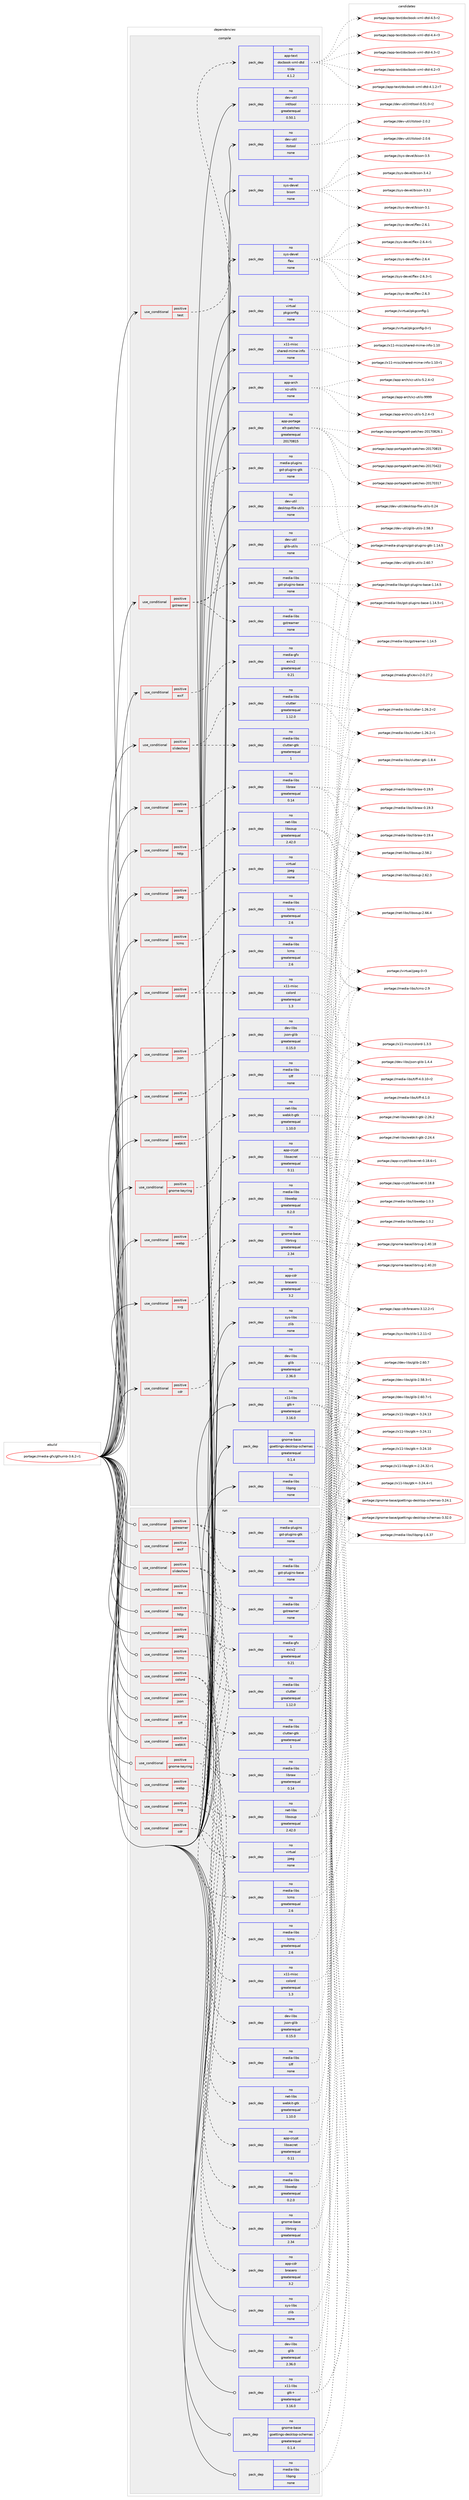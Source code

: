 digraph prolog {

# *************
# Graph options
# *************

newrank=true;
concentrate=true;
compound=true;
graph [rankdir=LR,fontname=Helvetica,fontsize=10,ranksep=1.5];#, ranksep=2.5, nodesep=0.2];
edge  [arrowhead=vee];
node  [fontname=Helvetica,fontsize=10];

# **********
# The ebuild
# **********

subgraph cluster_leftcol {
color=gray;
rank=same;
label=<<i>ebuild</i>>;
id [label="portage://media-gfx/gthumb-3.6.2-r1", color=red, width=4, href="../media-gfx/gthumb-3.6.2-r1.svg"];
}

# ****************
# The dependencies
# ****************

subgraph cluster_midcol {
color=gray;
label=<<i>dependencies</i>>;
subgraph cluster_compile {
fillcolor="#eeeeee";
style=filled;
label=<<i>compile</i>>;
subgraph cond50835 {
dependency222112 [label=<<TABLE BORDER="0" CELLBORDER="1" CELLSPACING="0" CELLPADDING="4"><TR><TD ROWSPAN="3" CELLPADDING="10">use_conditional</TD></TR><TR><TD>positive</TD></TR><TR><TD>cdr</TD></TR></TABLE>>, shape=none, color=red];
subgraph pack167873 {
dependency222113 [label=<<TABLE BORDER="0" CELLBORDER="1" CELLSPACING="0" CELLPADDING="4" WIDTH="220"><TR><TD ROWSPAN="6" CELLPADDING="30">pack_dep</TD></TR><TR><TD WIDTH="110">no</TD></TR><TR><TD>app-cdr</TD></TR><TR><TD>brasero</TD></TR><TR><TD>greaterequal</TD></TR><TR><TD>3.2</TD></TR></TABLE>>, shape=none, color=blue];
}
dependency222112:e -> dependency222113:w [weight=20,style="dashed",arrowhead="vee"];
}
id:e -> dependency222112:w [weight=20,style="solid",arrowhead="vee"];
subgraph cond50836 {
dependency222114 [label=<<TABLE BORDER="0" CELLBORDER="1" CELLSPACING="0" CELLPADDING="4"><TR><TD ROWSPAN="3" CELLPADDING="10">use_conditional</TD></TR><TR><TD>positive</TD></TR><TR><TD>colord</TD></TR></TABLE>>, shape=none, color=red];
subgraph pack167874 {
dependency222115 [label=<<TABLE BORDER="0" CELLBORDER="1" CELLSPACING="0" CELLPADDING="4" WIDTH="220"><TR><TD ROWSPAN="6" CELLPADDING="30">pack_dep</TD></TR><TR><TD WIDTH="110">no</TD></TR><TR><TD>x11-misc</TD></TR><TR><TD>colord</TD></TR><TR><TD>greaterequal</TD></TR><TR><TD>1.3</TD></TR></TABLE>>, shape=none, color=blue];
}
dependency222114:e -> dependency222115:w [weight=20,style="dashed",arrowhead="vee"];
subgraph pack167875 {
dependency222116 [label=<<TABLE BORDER="0" CELLBORDER="1" CELLSPACING="0" CELLPADDING="4" WIDTH="220"><TR><TD ROWSPAN="6" CELLPADDING="30">pack_dep</TD></TR><TR><TD WIDTH="110">no</TD></TR><TR><TD>media-libs</TD></TR><TR><TD>lcms</TD></TR><TR><TD>greaterequal</TD></TR><TR><TD>2.6</TD></TR></TABLE>>, shape=none, color=blue];
}
dependency222114:e -> dependency222116:w [weight=20,style="dashed",arrowhead="vee"];
}
id:e -> dependency222114:w [weight=20,style="solid",arrowhead="vee"];
subgraph cond50837 {
dependency222117 [label=<<TABLE BORDER="0" CELLBORDER="1" CELLSPACING="0" CELLPADDING="4"><TR><TD ROWSPAN="3" CELLPADDING="10">use_conditional</TD></TR><TR><TD>positive</TD></TR><TR><TD>exif</TD></TR></TABLE>>, shape=none, color=red];
subgraph pack167876 {
dependency222118 [label=<<TABLE BORDER="0" CELLBORDER="1" CELLSPACING="0" CELLPADDING="4" WIDTH="220"><TR><TD ROWSPAN="6" CELLPADDING="30">pack_dep</TD></TR><TR><TD WIDTH="110">no</TD></TR><TR><TD>media-gfx</TD></TR><TR><TD>exiv2</TD></TR><TR><TD>greaterequal</TD></TR><TR><TD>0.21</TD></TR></TABLE>>, shape=none, color=blue];
}
dependency222117:e -> dependency222118:w [weight=20,style="dashed",arrowhead="vee"];
}
id:e -> dependency222117:w [weight=20,style="solid",arrowhead="vee"];
subgraph cond50838 {
dependency222119 [label=<<TABLE BORDER="0" CELLBORDER="1" CELLSPACING="0" CELLPADDING="4"><TR><TD ROWSPAN="3" CELLPADDING="10">use_conditional</TD></TR><TR><TD>positive</TD></TR><TR><TD>gnome-keyring</TD></TR></TABLE>>, shape=none, color=red];
subgraph pack167877 {
dependency222120 [label=<<TABLE BORDER="0" CELLBORDER="1" CELLSPACING="0" CELLPADDING="4" WIDTH="220"><TR><TD ROWSPAN="6" CELLPADDING="30">pack_dep</TD></TR><TR><TD WIDTH="110">no</TD></TR><TR><TD>app-crypt</TD></TR><TR><TD>libsecret</TD></TR><TR><TD>greaterequal</TD></TR><TR><TD>0.11</TD></TR></TABLE>>, shape=none, color=blue];
}
dependency222119:e -> dependency222120:w [weight=20,style="dashed",arrowhead="vee"];
}
id:e -> dependency222119:w [weight=20,style="solid",arrowhead="vee"];
subgraph cond50839 {
dependency222121 [label=<<TABLE BORDER="0" CELLBORDER="1" CELLSPACING="0" CELLPADDING="4"><TR><TD ROWSPAN="3" CELLPADDING="10">use_conditional</TD></TR><TR><TD>positive</TD></TR><TR><TD>gstreamer</TD></TR></TABLE>>, shape=none, color=red];
subgraph pack167878 {
dependency222122 [label=<<TABLE BORDER="0" CELLBORDER="1" CELLSPACING="0" CELLPADDING="4" WIDTH="220"><TR><TD ROWSPAN="6" CELLPADDING="30">pack_dep</TD></TR><TR><TD WIDTH="110">no</TD></TR><TR><TD>media-libs</TD></TR><TR><TD>gstreamer</TD></TR><TR><TD>none</TD></TR><TR><TD></TD></TR></TABLE>>, shape=none, color=blue];
}
dependency222121:e -> dependency222122:w [weight=20,style="dashed",arrowhead="vee"];
subgraph pack167879 {
dependency222123 [label=<<TABLE BORDER="0" CELLBORDER="1" CELLSPACING="0" CELLPADDING="4" WIDTH="220"><TR><TD ROWSPAN="6" CELLPADDING="30">pack_dep</TD></TR><TR><TD WIDTH="110">no</TD></TR><TR><TD>media-libs</TD></TR><TR><TD>gst-plugins-base</TD></TR><TR><TD>none</TD></TR><TR><TD></TD></TR></TABLE>>, shape=none, color=blue];
}
dependency222121:e -> dependency222123:w [weight=20,style="dashed",arrowhead="vee"];
subgraph pack167880 {
dependency222124 [label=<<TABLE BORDER="0" CELLBORDER="1" CELLSPACING="0" CELLPADDING="4" WIDTH="220"><TR><TD ROWSPAN="6" CELLPADDING="30">pack_dep</TD></TR><TR><TD WIDTH="110">no</TD></TR><TR><TD>media-plugins</TD></TR><TR><TD>gst-plugins-gtk</TD></TR><TR><TD>none</TD></TR><TR><TD></TD></TR></TABLE>>, shape=none, color=blue];
}
dependency222121:e -> dependency222124:w [weight=20,style="dashed",arrowhead="vee"];
}
id:e -> dependency222121:w [weight=20,style="solid",arrowhead="vee"];
subgraph cond50840 {
dependency222125 [label=<<TABLE BORDER="0" CELLBORDER="1" CELLSPACING="0" CELLPADDING="4"><TR><TD ROWSPAN="3" CELLPADDING="10">use_conditional</TD></TR><TR><TD>positive</TD></TR><TR><TD>http</TD></TR></TABLE>>, shape=none, color=red];
subgraph pack167881 {
dependency222126 [label=<<TABLE BORDER="0" CELLBORDER="1" CELLSPACING="0" CELLPADDING="4" WIDTH="220"><TR><TD ROWSPAN="6" CELLPADDING="30">pack_dep</TD></TR><TR><TD WIDTH="110">no</TD></TR><TR><TD>net-libs</TD></TR><TR><TD>libsoup</TD></TR><TR><TD>greaterequal</TD></TR><TR><TD>2.42.0</TD></TR></TABLE>>, shape=none, color=blue];
}
dependency222125:e -> dependency222126:w [weight=20,style="dashed",arrowhead="vee"];
}
id:e -> dependency222125:w [weight=20,style="solid",arrowhead="vee"];
subgraph cond50841 {
dependency222127 [label=<<TABLE BORDER="0" CELLBORDER="1" CELLSPACING="0" CELLPADDING="4"><TR><TD ROWSPAN="3" CELLPADDING="10">use_conditional</TD></TR><TR><TD>positive</TD></TR><TR><TD>jpeg</TD></TR></TABLE>>, shape=none, color=red];
subgraph pack167882 {
dependency222128 [label=<<TABLE BORDER="0" CELLBORDER="1" CELLSPACING="0" CELLPADDING="4" WIDTH="220"><TR><TD ROWSPAN="6" CELLPADDING="30">pack_dep</TD></TR><TR><TD WIDTH="110">no</TD></TR><TR><TD>virtual</TD></TR><TR><TD>jpeg</TD></TR><TR><TD>none</TD></TR><TR><TD></TD></TR></TABLE>>, shape=none, color=blue];
}
dependency222127:e -> dependency222128:w [weight=20,style="dashed",arrowhead="vee"];
}
id:e -> dependency222127:w [weight=20,style="solid",arrowhead="vee"];
subgraph cond50842 {
dependency222129 [label=<<TABLE BORDER="0" CELLBORDER="1" CELLSPACING="0" CELLPADDING="4"><TR><TD ROWSPAN="3" CELLPADDING="10">use_conditional</TD></TR><TR><TD>positive</TD></TR><TR><TD>json</TD></TR></TABLE>>, shape=none, color=red];
subgraph pack167883 {
dependency222130 [label=<<TABLE BORDER="0" CELLBORDER="1" CELLSPACING="0" CELLPADDING="4" WIDTH="220"><TR><TD ROWSPAN="6" CELLPADDING="30">pack_dep</TD></TR><TR><TD WIDTH="110">no</TD></TR><TR><TD>dev-libs</TD></TR><TR><TD>json-glib</TD></TR><TR><TD>greaterequal</TD></TR><TR><TD>0.15.0</TD></TR></TABLE>>, shape=none, color=blue];
}
dependency222129:e -> dependency222130:w [weight=20,style="dashed",arrowhead="vee"];
}
id:e -> dependency222129:w [weight=20,style="solid",arrowhead="vee"];
subgraph cond50843 {
dependency222131 [label=<<TABLE BORDER="0" CELLBORDER="1" CELLSPACING="0" CELLPADDING="4"><TR><TD ROWSPAN="3" CELLPADDING="10">use_conditional</TD></TR><TR><TD>positive</TD></TR><TR><TD>lcms</TD></TR></TABLE>>, shape=none, color=red];
subgraph pack167884 {
dependency222132 [label=<<TABLE BORDER="0" CELLBORDER="1" CELLSPACING="0" CELLPADDING="4" WIDTH="220"><TR><TD ROWSPAN="6" CELLPADDING="30">pack_dep</TD></TR><TR><TD WIDTH="110">no</TD></TR><TR><TD>media-libs</TD></TR><TR><TD>lcms</TD></TR><TR><TD>greaterequal</TD></TR><TR><TD>2.6</TD></TR></TABLE>>, shape=none, color=blue];
}
dependency222131:e -> dependency222132:w [weight=20,style="dashed",arrowhead="vee"];
}
id:e -> dependency222131:w [weight=20,style="solid",arrowhead="vee"];
subgraph cond50844 {
dependency222133 [label=<<TABLE BORDER="0" CELLBORDER="1" CELLSPACING="0" CELLPADDING="4"><TR><TD ROWSPAN="3" CELLPADDING="10">use_conditional</TD></TR><TR><TD>positive</TD></TR><TR><TD>raw</TD></TR></TABLE>>, shape=none, color=red];
subgraph pack167885 {
dependency222134 [label=<<TABLE BORDER="0" CELLBORDER="1" CELLSPACING="0" CELLPADDING="4" WIDTH="220"><TR><TD ROWSPAN="6" CELLPADDING="30">pack_dep</TD></TR><TR><TD WIDTH="110">no</TD></TR><TR><TD>media-libs</TD></TR><TR><TD>libraw</TD></TR><TR><TD>greaterequal</TD></TR><TR><TD>0.14</TD></TR></TABLE>>, shape=none, color=blue];
}
dependency222133:e -> dependency222134:w [weight=20,style="dashed",arrowhead="vee"];
}
id:e -> dependency222133:w [weight=20,style="solid",arrowhead="vee"];
subgraph cond50845 {
dependency222135 [label=<<TABLE BORDER="0" CELLBORDER="1" CELLSPACING="0" CELLPADDING="4"><TR><TD ROWSPAN="3" CELLPADDING="10">use_conditional</TD></TR><TR><TD>positive</TD></TR><TR><TD>slideshow</TD></TR></TABLE>>, shape=none, color=red];
subgraph pack167886 {
dependency222136 [label=<<TABLE BORDER="0" CELLBORDER="1" CELLSPACING="0" CELLPADDING="4" WIDTH="220"><TR><TD ROWSPAN="6" CELLPADDING="30">pack_dep</TD></TR><TR><TD WIDTH="110">no</TD></TR><TR><TD>media-libs</TD></TR><TR><TD>clutter</TD></TR><TR><TD>greaterequal</TD></TR><TR><TD>1.12.0</TD></TR></TABLE>>, shape=none, color=blue];
}
dependency222135:e -> dependency222136:w [weight=20,style="dashed",arrowhead="vee"];
subgraph pack167887 {
dependency222137 [label=<<TABLE BORDER="0" CELLBORDER="1" CELLSPACING="0" CELLPADDING="4" WIDTH="220"><TR><TD ROWSPAN="6" CELLPADDING="30">pack_dep</TD></TR><TR><TD WIDTH="110">no</TD></TR><TR><TD>media-libs</TD></TR><TR><TD>clutter-gtk</TD></TR><TR><TD>greaterequal</TD></TR><TR><TD>1</TD></TR></TABLE>>, shape=none, color=blue];
}
dependency222135:e -> dependency222137:w [weight=20,style="dashed",arrowhead="vee"];
}
id:e -> dependency222135:w [weight=20,style="solid",arrowhead="vee"];
subgraph cond50846 {
dependency222138 [label=<<TABLE BORDER="0" CELLBORDER="1" CELLSPACING="0" CELLPADDING="4"><TR><TD ROWSPAN="3" CELLPADDING="10">use_conditional</TD></TR><TR><TD>positive</TD></TR><TR><TD>svg</TD></TR></TABLE>>, shape=none, color=red];
subgraph pack167888 {
dependency222139 [label=<<TABLE BORDER="0" CELLBORDER="1" CELLSPACING="0" CELLPADDING="4" WIDTH="220"><TR><TD ROWSPAN="6" CELLPADDING="30">pack_dep</TD></TR><TR><TD WIDTH="110">no</TD></TR><TR><TD>gnome-base</TD></TR><TR><TD>librsvg</TD></TR><TR><TD>greaterequal</TD></TR><TR><TD>2.34</TD></TR></TABLE>>, shape=none, color=blue];
}
dependency222138:e -> dependency222139:w [weight=20,style="dashed",arrowhead="vee"];
}
id:e -> dependency222138:w [weight=20,style="solid",arrowhead="vee"];
subgraph cond50847 {
dependency222140 [label=<<TABLE BORDER="0" CELLBORDER="1" CELLSPACING="0" CELLPADDING="4"><TR><TD ROWSPAN="3" CELLPADDING="10">use_conditional</TD></TR><TR><TD>positive</TD></TR><TR><TD>test</TD></TR></TABLE>>, shape=none, color=red];
subgraph pack167889 {
dependency222141 [label=<<TABLE BORDER="0" CELLBORDER="1" CELLSPACING="0" CELLPADDING="4" WIDTH="220"><TR><TD ROWSPAN="6" CELLPADDING="30">pack_dep</TD></TR><TR><TD WIDTH="110">no</TD></TR><TR><TD>app-text</TD></TR><TR><TD>docbook-xml-dtd</TD></TR><TR><TD>tilde</TD></TR><TR><TD>4.1.2</TD></TR></TABLE>>, shape=none, color=blue];
}
dependency222140:e -> dependency222141:w [weight=20,style="dashed",arrowhead="vee"];
}
id:e -> dependency222140:w [weight=20,style="solid",arrowhead="vee"];
subgraph cond50848 {
dependency222142 [label=<<TABLE BORDER="0" CELLBORDER="1" CELLSPACING="0" CELLPADDING="4"><TR><TD ROWSPAN="3" CELLPADDING="10">use_conditional</TD></TR><TR><TD>positive</TD></TR><TR><TD>tiff</TD></TR></TABLE>>, shape=none, color=red];
subgraph pack167890 {
dependency222143 [label=<<TABLE BORDER="0" CELLBORDER="1" CELLSPACING="0" CELLPADDING="4" WIDTH="220"><TR><TD ROWSPAN="6" CELLPADDING="30">pack_dep</TD></TR><TR><TD WIDTH="110">no</TD></TR><TR><TD>media-libs</TD></TR><TR><TD>tiff</TD></TR><TR><TD>none</TD></TR><TR><TD></TD></TR></TABLE>>, shape=none, color=blue];
}
dependency222142:e -> dependency222143:w [weight=20,style="dashed",arrowhead="vee"];
}
id:e -> dependency222142:w [weight=20,style="solid",arrowhead="vee"];
subgraph cond50849 {
dependency222144 [label=<<TABLE BORDER="0" CELLBORDER="1" CELLSPACING="0" CELLPADDING="4"><TR><TD ROWSPAN="3" CELLPADDING="10">use_conditional</TD></TR><TR><TD>positive</TD></TR><TR><TD>webkit</TD></TR></TABLE>>, shape=none, color=red];
subgraph pack167891 {
dependency222145 [label=<<TABLE BORDER="0" CELLBORDER="1" CELLSPACING="0" CELLPADDING="4" WIDTH="220"><TR><TD ROWSPAN="6" CELLPADDING="30">pack_dep</TD></TR><TR><TD WIDTH="110">no</TD></TR><TR><TD>net-libs</TD></TR><TR><TD>webkit-gtk</TD></TR><TR><TD>greaterequal</TD></TR><TR><TD>1.10.0</TD></TR></TABLE>>, shape=none, color=blue];
}
dependency222144:e -> dependency222145:w [weight=20,style="dashed",arrowhead="vee"];
}
id:e -> dependency222144:w [weight=20,style="solid",arrowhead="vee"];
subgraph cond50850 {
dependency222146 [label=<<TABLE BORDER="0" CELLBORDER="1" CELLSPACING="0" CELLPADDING="4"><TR><TD ROWSPAN="3" CELLPADDING="10">use_conditional</TD></TR><TR><TD>positive</TD></TR><TR><TD>webp</TD></TR></TABLE>>, shape=none, color=red];
subgraph pack167892 {
dependency222147 [label=<<TABLE BORDER="0" CELLBORDER="1" CELLSPACING="0" CELLPADDING="4" WIDTH="220"><TR><TD ROWSPAN="6" CELLPADDING="30">pack_dep</TD></TR><TR><TD WIDTH="110">no</TD></TR><TR><TD>media-libs</TD></TR><TR><TD>libwebp</TD></TR><TR><TD>greaterequal</TD></TR><TR><TD>0.2.0</TD></TR></TABLE>>, shape=none, color=blue];
}
dependency222146:e -> dependency222147:w [weight=20,style="dashed",arrowhead="vee"];
}
id:e -> dependency222146:w [weight=20,style="solid",arrowhead="vee"];
subgraph pack167893 {
dependency222148 [label=<<TABLE BORDER="0" CELLBORDER="1" CELLSPACING="0" CELLPADDING="4" WIDTH="220"><TR><TD ROWSPAN="6" CELLPADDING="30">pack_dep</TD></TR><TR><TD WIDTH="110">no</TD></TR><TR><TD>app-arch</TD></TR><TR><TD>xz-utils</TD></TR><TR><TD>none</TD></TR><TR><TD></TD></TR></TABLE>>, shape=none, color=blue];
}
id:e -> dependency222148:w [weight=20,style="solid",arrowhead="vee"];
subgraph pack167894 {
dependency222149 [label=<<TABLE BORDER="0" CELLBORDER="1" CELLSPACING="0" CELLPADDING="4" WIDTH="220"><TR><TD ROWSPAN="6" CELLPADDING="30">pack_dep</TD></TR><TR><TD WIDTH="110">no</TD></TR><TR><TD>app-portage</TD></TR><TR><TD>elt-patches</TD></TR><TR><TD>greaterequal</TD></TR><TR><TD>20170815</TD></TR></TABLE>>, shape=none, color=blue];
}
id:e -> dependency222149:w [weight=20,style="solid",arrowhead="vee"];
subgraph pack167895 {
dependency222150 [label=<<TABLE BORDER="0" CELLBORDER="1" CELLSPACING="0" CELLPADDING="4" WIDTH="220"><TR><TD ROWSPAN="6" CELLPADDING="30">pack_dep</TD></TR><TR><TD WIDTH="110">no</TD></TR><TR><TD>dev-libs</TD></TR><TR><TD>glib</TD></TR><TR><TD>greaterequal</TD></TR><TR><TD>2.36.0</TD></TR></TABLE>>, shape=none, color=blue];
}
id:e -> dependency222150:w [weight=20,style="solid",arrowhead="vee"];
subgraph pack167896 {
dependency222151 [label=<<TABLE BORDER="0" CELLBORDER="1" CELLSPACING="0" CELLPADDING="4" WIDTH="220"><TR><TD ROWSPAN="6" CELLPADDING="30">pack_dep</TD></TR><TR><TD WIDTH="110">no</TD></TR><TR><TD>dev-util</TD></TR><TR><TD>desktop-file-utils</TD></TR><TR><TD>none</TD></TR><TR><TD></TD></TR></TABLE>>, shape=none, color=blue];
}
id:e -> dependency222151:w [weight=20,style="solid",arrowhead="vee"];
subgraph pack167897 {
dependency222152 [label=<<TABLE BORDER="0" CELLBORDER="1" CELLSPACING="0" CELLPADDING="4" WIDTH="220"><TR><TD ROWSPAN="6" CELLPADDING="30">pack_dep</TD></TR><TR><TD WIDTH="110">no</TD></TR><TR><TD>dev-util</TD></TR><TR><TD>glib-utils</TD></TR><TR><TD>none</TD></TR><TR><TD></TD></TR></TABLE>>, shape=none, color=blue];
}
id:e -> dependency222152:w [weight=20,style="solid",arrowhead="vee"];
subgraph pack167898 {
dependency222153 [label=<<TABLE BORDER="0" CELLBORDER="1" CELLSPACING="0" CELLPADDING="4" WIDTH="220"><TR><TD ROWSPAN="6" CELLPADDING="30">pack_dep</TD></TR><TR><TD WIDTH="110">no</TD></TR><TR><TD>dev-util</TD></TR><TR><TD>intltool</TD></TR><TR><TD>greaterequal</TD></TR><TR><TD>0.50.1</TD></TR></TABLE>>, shape=none, color=blue];
}
id:e -> dependency222153:w [weight=20,style="solid",arrowhead="vee"];
subgraph pack167899 {
dependency222154 [label=<<TABLE BORDER="0" CELLBORDER="1" CELLSPACING="0" CELLPADDING="4" WIDTH="220"><TR><TD ROWSPAN="6" CELLPADDING="30">pack_dep</TD></TR><TR><TD WIDTH="110">no</TD></TR><TR><TD>dev-util</TD></TR><TR><TD>itstool</TD></TR><TR><TD>none</TD></TR><TR><TD></TD></TR></TABLE>>, shape=none, color=blue];
}
id:e -> dependency222154:w [weight=20,style="solid",arrowhead="vee"];
subgraph pack167900 {
dependency222155 [label=<<TABLE BORDER="0" CELLBORDER="1" CELLSPACING="0" CELLPADDING="4" WIDTH="220"><TR><TD ROWSPAN="6" CELLPADDING="30">pack_dep</TD></TR><TR><TD WIDTH="110">no</TD></TR><TR><TD>gnome-base</TD></TR><TR><TD>gsettings-desktop-schemas</TD></TR><TR><TD>greaterequal</TD></TR><TR><TD>0.1.4</TD></TR></TABLE>>, shape=none, color=blue];
}
id:e -> dependency222155:w [weight=20,style="solid",arrowhead="vee"];
subgraph pack167901 {
dependency222156 [label=<<TABLE BORDER="0" CELLBORDER="1" CELLSPACING="0" CELLPADDING="4" WIDTH="220"><TR><TD ROWSPAN="6" CELLPADDING="30">pack_dep</TD></TR><TR><TD WIDTH="110">no</TD></TR><TR><TD>media-libs</TD></TR><TR><TD>libpng</TD></TR><TR><TD>none</TD></TR><TR><TD></TD></TR></TABLE>>, shape=none, color=blue];
}
id:e -> dependency222156:w [weight=20,style="solid",arrowhead="vee"];
subgraph pack167902 {
dependency222157 [label=<<TABLE BORDER="0" CELLBORDER="1" CELLSPACING="0" CELLPADDING="4" WIDTH="220"><TR><TD ROWSPAN="6" CELLPADDING="30">pack_dep</TD></TR><TR><TD WIDTH="110">no</TD></TR><TR><TD>sys-devel</TD></TR><TR><TD>bison</TD></TR><TR><TD>none</TD></TR><TR><TD></TD></TR></TABLE>>, shape=none, color=blue];
}
id:e -> dependency222157:w [weight=20,style="solid",arrowhead="vee"];
subgraph pack167903 {
dependency222158 [label=<<TABLE BORDER="0" CELLBORDER="1" CELLSPACING="0" CELLPADDING="4" WIDTH="220"><TR><TD ROWSPAN="6" CELLPADDING="30">pack_dep</TD></TR><TR><TD WIDTH="110">no</TD></TR><TR><TD>sys-devel</TD></TR><TR><TD>flex</TD></TR><TR><TD>none</TD></TR><TR><TD></TD></TR></TABLE>>, shape=none, color=blue];
}
id:e -> dependency222158:w [weight=20,style="solid",arrowhead="vee"];
subgraph pack167904 {
dependency222159 [label=<<TABLE BORDER="0" CELLBORDER="1" CELLSPACING="0" CELLPADDING="4" WIDTH="220"><TR><TD ROWSPAN="6" CELLPADDING="30">pack_dep</TD></TR><TR><TD WIDTH="110">no</TD></TR><TR><TD>sys-libs</TD></TR><TR><TD>zlib</TD></TR><TR><TD>none</TD></TR><TR><TD></TD></TR></TABLE>>, shape=none, color=blue];
}
id:e -> dependency222159:w [weight=20,style="solid",arrowhead="vee"];
subgraph pack167905 {
dependency222160 [label=<<TABLE BORDER="0" CELLBORDER="1" CELLSPACING="0" CELLPADDING="4" WIDTH="220"><TR><TD ROWSPAN="6" CELLPADDING="30">pack_dep</TD></TR><TR><TD WIDTH="110">no</TD></TR><TR><TD>virtual</TD></TR><TR><TD>pkgconfig</TD></TR><TR><TD>none</TD></TR><TR><TD></TD></TR></TABLE>>, shape=none, color=blue];
}
id:e -> dependency222160:w [weight=20,style="solid",arrowhead="vee"];
subgraph pack167906 {
dependency222161 [label=<<TABLE BORDER="0" CELLBORDER="1" CELLSPACING="0" CELLPADDING="4" WIDTH="220"><TR><TD ROWSPAN="6" CELLPADDING="30">pack_dep</TD></TR><TR><TD WIDTH="110">no</TD></TR><TR><TD>x11-libs</TD></TR><TR><TD>gtk+</TD></TR><TR><TD>greaterequal</TD></TR><TR><TD>3.16.0</TD></TR></TABLE>>, shape=none, color=blue];
}
id:e -> dependency222161:w [weight=20,style="solid",arrowhead="vee"];
subgraph pack167907 {
dependency222162 [label=<<TABLE BORDER="0" CELLBORDER="1" CELLSPACING="0" CELLPADDING="4" WIDTH="220"><TR><TD ROWSPAN="6" CELLPADDING="30">pack_dep</TD></TR><TR><TD WIDTH="110">no</TD></TR><TR><TD>x11-misc</TD></TR><TR><TD>shared-mime-info</TD></TR><TR><TD>none</TD></TR><TR><TD></TD></TR></TABLE>>, shape=none, color=blue];
}
id:e -> dependency222162:w [weight=20,style="solid",arrowhead="vee"];
}
subgraph cluster_compileandrun {
fillcolor="#eeeeee";
style=filled;
label=<<i>compile and run</i>>;
}
subgraph cluster_run {
fillcolor="#eeeeee";
style=filled;
label=<<i>run</i>>;
subgraph cond50851 {
dependency222163 [label=<<TABLE BORDER="0" CELLBORDER="1" CELLSPACING="0" CELLPADDING="4"><TR><TD ROWSPAN="3" CELLPADDING="10">use_conditional</TD></TR><TR><TD>positive</TD></TR><TR><TD>cdr</TD></TR></TABLE>>, shape=none, color=red];
subgraph pack167908 {
dependency222164 [label=<<TABLE BORDER="0" CELLBORDER="1" CELLSPACING="0" CELLPADDING="4" WIDTH="220"><TR><TD ROWSPAN="6" CELLPADDING="30">pack_dep</TD></TR><TR><TD WIDTH="110">no</TD></TR><TR><TD>app-cdr</TD></TR><TR><TD>brasero</TD></TR><TR><TD>greaterequal</TD></TR><TR><TD>3.2</TD></TR></TABLE>>, shape=none, color=blue];
}
dependency222163:e -> dependency222164:w [weight=20,style="dashed",arrowhead="vee"];
}
id:e -> dependency222163:w [weight=20,style="solid",arrowhead="odot"];
subgraph cond50852 {
dependency222165 [label=<<TABLE BORDER="0" CELLBORDER="1" CELLSPACING="0" CELLPADDING="4"><TR><TD ROWSPAN="3" CELLPADDING="10">use_conditional</TD></TR><TR><TD>positive</TD></TR><TR><TD>colord</TD></TR></TABLE>>, shape=none, color=red];
subgraph pack167909 {
dependency222166 [label=<<TABLE BORDER="0" CELLBORDER="1" CELLSPACING="0" CELLPADDING="4" WIDTH="220"><TR><TD ROWSPAN="6" CELLPADDING="30">pack_dep</TD></TR><TR><TD WIDTH="110">no</TD></TR><TR><TD>x11-misc</TD></TR><TR><TD>colord</TD></TR><TR><TD>greaterequal</TD></TR><TR><TD>1.3</TD></TR></TABLE>>, shape=none, color=blue];
}
dependency222165:e -> dependency222166:w [weight=20,style="dashed",arrowhead="vee"];
subgraph pack167910 {
dependency222167 [label=<<TABLE BORDER="0" CELLBORDER="1" CELLSPACING="0" CELLPADDING="4" WIDTH="220"><TR><TD ROWSPAN="6" CELLPADDING="30">pack_dep</TD></TR><TR><TD WIDTH="110">no</TD></TR><TR><TD>media-libs</TD></TR><TR><TD>lcms</TD></TR><TR><TD>greaterequal</TD></TR><TR><TD>2.6</TD></TR></TABLE>>, shape=none, color=blue];
}
dependency222165:e -> dependency222167:w [weight=20,style="dashed",arrowhead="vee"];
}
id:e -> dependency222165:w [weight=20,style="solid",arrowhead="odot"];
subgraph cond50853 {
dependency222168 [label=<<TABLE BORDER="0" CELLBORDER="1" CELLSPACING="0" CELLPADDING="4"><TR><TD ROWSPAN="3" CELLPADDING="10">use_conditional</TD></TR><TR><TD>positive</TD></TR><TR><TD>exif</TD></TR></TABLE>>, shape=none, color=red];
subgraph pack167911 {
dependency222169 [label=<<TABLE BORDER="0" CELLBORDER="1" CELLSPACING="0" CELLPADDING="4" WIDTH="220"><TR><TD ROWSPAN="6" CELLPADDING="30">pack_dep</TD></TR><TR><TD WIDTH="110">no</TD></TR><TR><TD>media-gfx</TD></TR><TR><TD>exiv2</TD></TR><TR><TD>greaterequal</TD></TR><TR><TD>0.21</TD></TR></TABLE>>, shape=none, color=blue];
}
dependency222168:e -> dependency222169:w [weight=20,style="dashed",arrowhead="vee"];
}
id:e -> dependency222168:w [weight=20,style="solid",arrowhead="odot"];
subgraph cond50854 {
dependency222170 [label=<<TABLE BORDER="0" CELLBORDER="1" CELLSPACING="0" CELLPADDING="4"><TR><TD ROWSPAN="3" CELLPADDING="10">use_conditional</TD></TR><TR><TD>positive</TD></TR><TR><TD>gnome-keyring</TD></TR></TABLE>>, shape=none, color=red];
subgraph pack167912 {
dependency222171 [label=<<TABLE BORDER="0" CELLBORDER="1" CELLSPACING="0" CELLPADDING="4" WIDTH="220"><TR><TD ROWSPAN="6" CELLPADDING="30">pack_dep</TD></TR><TR><TD WIDTH="110">no</TD></TR><TR><TD>app-crypt</TD></TR><TR><TD>libsecret</TD></TR><TR><TD>greaterequal</TD></TR><TR><TD>0.11</TD></TR></TABLE>>, shape=none, color=blue];
}
dependency222170:e -> dependency222171:w [weight=20,style="dashed",arrowhead="vee"];
}
id:e -> dependency222170:w [weight=20,style="solid",arrowhead="odot"];
subgraph cond50855 {
dependency222172 [label=<<TABLE BORDER="0" CELLBORDER="1" CELLSPACING="0" CELLPADDING="4"><TR><TD ROWSPAN="3" CELLPADDING="10">use_conditional</TD></TR><TR><TD>positive</TD></TR><TR><TD>gstreamer</TD></TR></TABLE>>, shape=none, color=red];
subgraph pack167913 {
dependency222173 [label=<<TABLE BORDER="0" CELLBORDER="1" CELLSPACING="0" CELLPADDING="4" WIDTH="220"><TR><TD ROWSPAN="6" CELLPADDING="30">pack_dep</TD></TR><TR><TD WIDTH="110">no</TD></TR><TR><TD>media-libs</TD></TR><TR><TD>gstreamer</TD></TR><TR><TD>none</TD></TR><TR><TD></TD></TR></TABLE>>, shape=none, color=blue];
}
dependency222172:e -> dependency222173:w [weight=20,style="dashed",arrowhead="vee"];
subgraph pack167914 {
dependency222174 [label=<<TABLE BORDER="0" CELLBORDER="1" CELLSPACING="0" CELLPADDING="4" WIDTH="220"><TR><TD ROWSPAN="6" CELLPADDING="30">pack_dep</TD></TR><TR><TD WIDTH="110">no</TD></TR><TR><TD>media-libs</TD></TR><TR><TD>gst-plugins-base</TD></TR><TR><TD>none</TD></TR><TR><TD></TD></TR></TABLE>>, shape=none, color=blue];
}
dependency222172:e -> dependency222174:w [weight=20,style="dashed",arrowhead="vee"];
subgraph pack167915 {
dependency222175 [label=<<TABLE BORDER="0" CELLBORDER="1" CELLSPACING="0" CELLPADDING="4" WIDTH="220"><TR><TD ROWSPAN="6" CELLPADDING="30">pack_dep</TD></TR><TR><TD WIDTH="110">no</TD></TR><TR><TD>media-plugins</TD></TR><TR><TD>gst-plugins-gtk</TD></TR><TR><TD>none</TD></TR><TR><TD></TD></TR></TABLE>>, shape=none, color=blue];
}
dependency222172:e -> dependency222175:w [weight=20,style="dashed",arrowhead="vee"];
}
id:e -> dependency222172:w [weight=20,style="solid",arrowhead="odot"];
subgraph cond50856 {
dependency222176 [label=<<TABLE BORDER="0" CELLBORDER="1" CELLSPACING="0" CELLPADDING="4"><TR><TD ROWSPAN="3" CELLPADDING="10">use_conditional</TD></TR><TR><TD>positive</TD></TR><TR><TD>http</TD></TR></TABLE>>, shape=none, color=red];
subgraph pack167916 {
dependency222177 [label=<<TABLE BORDER="0" CELLBORDER="1" CELLSPACING="0" CELLPADDING="4" WIDTH="220"><TR><TD ROWSPAN="6" CELLPADDING="30">pack_dep</TD></TR><TR><TD WIDTH="110">no</TD></TR><TR><TD>net-libs</TD></TR><TR><TD>libsoup</TD></TR><TR><TD>greaterequal</TD></TR><TR><TD>2.42.0</TD></TR></TABLE>>, shape=none, color=blue];
}
dependency222176:e -> dependency222177:w [weight=20,style="dashed",arrowhead="vee"];
}
id:e -> dependency222176:w [weight=20,style="solid",arrowhead="odot"];
subgraph cond50857 {
dependency222178 [label=<<TABLE BORDER="0" CELLBORDER="1" CELLSPACING="0" CELLPADDING="4"><TR><TD ROWSPAN="3" CELLPADDING="10">use_conditional</TD></TR><TR><TD>positive</TD></TR><TR><TD>jpeg</TD></TR></TABLE>>, shape=none, color=red];
subgraph pack167917 {
dependency222179 [label=<<TABLE BORDER="0" CELLBORDER="1" CELLSPACING="0" CELLPADDING="4" WIDTH="220"><TR><TD ROWSPAN="6" CELLPADDING="30">pack_dep</TD></TR><TR><TD WIDTH="110">no</TD></TR><TR><TD>virtual</TD></TR><TR><TD>jpeg</TD></TR><TR><TD>none</TD></TR><TR><TD></TD></TR></TABLE>>, shape=none, color=blue];
}
dependency222178:e -> dependency222179:w [weight=20,style="dashed",arrowhead="vee"];
}
id:e -> dependency222178:w [weight=20,style="solid",arrowhead="odot"];
subgraph cond50858 {
dependency222180 [label=<<TABLE BORDER="0" CELLBORDER="1" CELLSPACING="0" CELLPADDING="4"><TR><TD ROWSPAN="3" CELLPADDING="10">use_conditional</TD></TR><TR><TD>positive</TD></TR><TR><TD>json</TD></TR></TABLE>>, shape=none, color=red];
subgraph pack167918 {
dependency222181 [label=<<TABLE BORDER="0" CELLBORDER="1" CELLSPACING="0" CELLPADDING="4" WIDTH="220"><TR><TD ROWSPAN="6" CELLPADDING="30">pack_dep</TD></TR><TR><TD WIDTH="110">no</TD></TR><TR><TD>dev-libs</TD></TR><TR><TD>json-glib</TD></TR><TR><TD>greaterequal</TD></TR><TR><TD>0.15.0</TD></TR></TABLE>>, shape=none, color=blue];
}
dependency222180:e -> dependency222181:w [weight=20,style="dashed",arrowhead="vee"];
}
id:e -> dependency222180:w [weight=20,style="solid",arrowhead="odot"];
subgraph cond50859 {
dependency222182 [label=<<TABLE BORDER="0" CELLBORDER="1" CELLSPACING="0" CELLPADDING="4"><TR><TD ROWSPAN="3" CELLPADDING="10">use_conditional</TD></TR><TR><TD>positive</TD></TR><TR><TD>lcms</TD></TR></TABLE>>, shape=none, color=red];
subgraph pack167919 {
dependency222183 [label=<<TABLE BORDER="0" CELLBORDER="1" CELLSPACING="0" CELLPADDING="4" WIDTH="220"><TR><TD ROWSPAN="6" CELLPADDING="30">pack_dep</TD></TR><TR><TD WIDTH="110">no</TD></TR><TR><TD>media-libs</TD></TR><TR><TD>lcms</TD></TR><TR><TD>greaterequal</TD></TR><TR><TD>2.6</TD></TR></TABLE>>, shape=none, color=blue];
}
dependency222182:e -> dependency222183:w [weight=20,style="dashed",arrowhead="vee"];
}
id:e -> dependency222182:w [weight=20,style="solid",arrowhead="odot"];
subgraph cond50860 {
dependency222184 [label=<<TABLE BORDER="0" CELLBORDER="1" CELLSPACING="0" CELLPADDING="4"><TR><TD ROWSPAN="3" CELLPADDING="10">use_conditional</TD></TR><TR><TD>positive</TD></TR><TR><TD>raw</TD></TR></TABLE>>, shape=none, color=red];
subgraph pack167920 {
dependency222185 [label=<<TABLE BORDER="0" CELLBORDER="1" CELLSPACING="0" CELLPADDING="4" WIDTH="220"><TR><TD ROWSPAN="6" CELLPADDING="30">pack_dep</TD></TR><TR><TD WIDTH="110">no</TD></TR><TR><TD>media-libs</TD></TR><TR><TD>libraw</TD></TR><TR><TD>greaterequal</TD></TR><TR><TD>0.14</TD></TR></TABLE>>, shape=none, color=blue];
}
dependency222184:e -> dependency222185:w [weight=20,style="dashed",arrowhead="vee"];
}
id:e -> dependency222184:w [weight=20,style="solid",arrowhead="odot"];
subgraph cond50861 {
dependency222186 [label=<<TABLE BORDER="0" CELLBORDER="1" CELLSPACING="0" CELLPADDING="4"><TR><TD ROWSPAN="3" CELLPADDING="10">use_conditional</TD></TR><TR><TD>positive</TD></TR><TR><TD>slideshow</TD></TR></TABLE>>, shape=none, color=red];
subgraph pack167921 {
dependency222187 [label=<<TABLE BORDER="0" CELLBORDER="1" CELLSPACING="0" CELLPADDING="4" WIDTH="220"><TR><TD ROWSPAN="6" CELLPADDING="30">pack_dep</TD></TR><TR><TD WIDTH="110">no</TD></TR><TR><TD>media-libs</TD></TR><TR><TD>clutter</TD></TR><TR><TD>greaterequal</TD></TR><TR><TD>1.12.0</TD></TR></TABLE>>, shape=none, color=blue];
}
dependency222186:e -> dependency222187:w [weight=20,style="dashed",arrowhead="vee"];
subgraph pack167922 {
dependency222188 [label=<<TABLE BORDER="0" CELLBORDER="1" CELLSPACING="0" CELLPADDING="4" WIDTH="220"><TR><TD ROWSPAN="6" CELLPADDING="30">pack_dep</TD></TR><TR><TD WIDTH="110">no</TD></TR><TR><TD>media-libs</TD></TR><TR><TD>clutter-gtk</TD></TR><TR><TD>greaterequal</TD></TR><TR><TD>1</TD></TR></TABLE>>, shape=none, color=blue];
}
dependency222186:e -> dependency222188:w [weight=20,style="dashed",arrowhead="vee"];
}
id:e -> dependency222186:w [weight=20,style="solid",arrowhead="odot"];
subgraph cond50862 {
dependency222189 [label=<<TABLE BORDER="0" CELLBORDER="1" CELLSPACING="0" CELLPADDING="4"><TR><TD ROWSPAN="3" CELLPADDING="10">use_conditional</TD></TR><TR><TD>positive</TD></TR><TR><TD>svg</TD></TR></TABLE>>, shape=none, color=red];
subgraph pack167923 {
dependency222190 [label=<<TABLE BORDER="0" CELLBORDER="1" CELLSPACING="0" CELLPADDING="4" WIDTH="220"><TR><TD ROWSPAN="6" CELLPADDING="30">pack_dep</TD></TR><TR><TD WIDTH="110">no</TD></TR><TR><TD>gnome-base</TD></TR><TR><TD>librsvg</TD></TR><TR><TD>greaterequal</TD></TR><TR><TD>2.34</TD></TR></TABLE>>, shape=none, color=blue];
}
dependency222189:e -> dependency222190:w [weight=20,style="dashed",arrowhead="vee"];
}
id:e -> dependency222189:w [weight=20,style="solid",arrowhead="odot"];
subgraph cond50863 {
dependency222191 [label=<<TABLE BORDER="0" CELLBORDER="1" CELLSPACING="0" CELLPADDING="4"><TR><TD ROWSPAN="3" CELLPADDING="10">use_conditional</TD></TR><TR><TD>positive</TD></TR><TR><TD>tiff</TD></TR></TABLE>>, shape=none, color=red];
subgraph pack167924 {
dependency222192 [label=<<TABLE BORDER="0" CELLBORDER="1" CELLSPACING="0" CELLPADDING="4" WIDTH="220"><TR><TD ROWSPAN="6" CELLPADDING="30">pack_dep</TD></TR><TR><TD WIDTH="110">no</TD></TR><TR><TD>media-libs</TD></TR><TR><TD>tiff</TD></TR><TR><TD>none</TD></TR><TR><TD></TD></TR></TABLE>>, shape=none, color=blue];
}
dependency222191:e -> dependency222192:w [weight=20,style="dashed",arrowhead="vee"];
}
id:e -> dependency222191:w [weight=20,style="solid",arrowhead="odot"];
subgraph cond50864 {
dependency222193 [label=<<TABLE BORDER="0" CELLBORDER="1" CELLSPACING="0" CELLPADDING="4"><TR><TD ROWSPAN="3" CELLPADDING="10">use_conditional</TD></TR><TR><TD>positive</TD></TR><TR><TD>webkit</TD></TR></TABLE>>, shape=none, color=red];
subgraph pack167925 {
dependency222194 [label=<<TABLE BORDER="0" CELLBORDER="1" CELLSPACING="0" CELLPADDING="4" WIDTH="220"><TR><TD ROWSPAN="6" CELLPADDING="30">pack_dep</TD></TR><TR><TD WIDTH="110">no</TD></TR><TR><TD>net-libs</TD></TR><TR><TD>webkit-gtk</TD></TR><TR><TD>greaterequal</TD></TR><TR><TD>1.10.0</TD></TR></TABLE>>, shape=none, color=blue];
}
dependency222193:e -> dependency222194:w [weight=20,style="dashed",arrowhead="vee"];
}
id:e -> dependency222193:w [weight=20,style="solid",arrowhead="odot"];
subgraph cond50865 {
dependency222195 [label=<<TABLE BORDER="0" CELLBORDER="1" CELLSPACING="0" CELLPADDING="4"><TR><TD ROWSPAN="3" CELLPADDING="10">use_conditional</TD></TR><TR><TD>positive</TD></TR><TR><TD>webp</TD></TR></TABLE>>, shape=none, color=red];
subgraph pack167926 {
dependency222196 [label=<<TABLE BORDER="0" CELLBORDER="1" CELLSPACING="0" CELLPADDING="4" WIDTH="220"><TR><TD ROWSPAN="6" CELLPADDING="30">pack_dep</TD></TR><TR><TD WIDTH="110">no</TD></TR><TR><TD>media-libs</TD></TR><TR><TD>libwebp</TD></TR><TR><TD>greaterequal</TD></TR><TR><TD>0.2.0</TD></TR></TABLE>>, shape=none, color=blue];
}
dependency222195:e -> dependency222196:w [weight=20,style="dashed",arrowhead="vee"];
}
id:e -> dependency222195:w [weight=20,style="solid",arrowhead="odot"];
subgraph pack167927 {
dependency222197 [label=<<TABLE BORDER="0" CELLBORDER="1" CELLSPACING="0" CELLPADDING="4" WIDTH="220"><TR><TD ROWSPAN="6" CELLPADDING="30">pack_dep</TD></TR><TR><TD WIDTH="110">no</TD></TR><TR><TD>dev-libs</TD></TR><TR><TD>glib</TD></TR><TR><TD>greaterequal</TD></TR><TR><TD>2.36.0</TD></TR></TABLE>>, shape=none, color=blue];
}
id:e -> dependency222197:w [weight=20,style="solid",arrowhead="odot"];
subgraph pack167928 {
dependency222198 [label=<<TABLE BORDER="0" CELLBORDER="1" CELLSPACING="0" CELLPADDING="4" WIDTH="220"><TR><TD ROWSPAN="6" CELLPADDING="30">pack_dep</TD></TR><TR><TD WIDTH="110">no</TD></TR><TR><TD>gnome-base</TD></TR><TR><TD>gsettings-desktop-schemas</TD></TR><TR><TD>greaterequal</TD></TR><TR><TD>0.1.4</TD></TR></TABLE>>, shape=none, color=blue];
}
id:e -> dependency222198:w [weight=20,style="solid",arrowhead="odot"];
subgraph pack167929 {
dependency222199 [label=<<TABLE BORDER="0" CELLBORDER="1" CELLSPACING="0" CELLPADDING="4" WIDTH="220"><TR><TD ROWSPAN="6" CELLPADDING="30">pack_dep</TD></TR><TR><TD WIDTH="110">no</TD></TR><TR><TD>media-libs</TD></TR><TR><TD>libpng</TD></TR><TR><TD>none</TD></TR><TR><TD></TD></TR></TABLE>>, shape=none, color=blue];
}
id:e -> dependency222199:w [weight=20,style="solid",arrowhead="odot"];
subgraph pack167930 {
dependency222200 [label=<<TABLE BORDER="0" CELLBORDER="1" CELLSPACING="0" CELLPADDING="4" WIDTH="220"><TR><TD ROWSPAN="6" CELLPADDING="30">pack_dep</TD></TR><TR><TD WIDTH="110">no</TD></TR><TR><TD>sys-libs</TD></TR><TR><TD>zlib</TD></TR><TR><TD>none</TD></TR><TR><TD></TD></TR></TABLE>>, shape=none, color=blue];
}
id:e -> dependency222200:w [weight=20,style="solid",arrowhead="odot"];
subgraph pack167931 {
dependency222201 [label=<<TABLE BORDER="0" CELLBORDER="1" CELLSPACING="0" CELLPADDING="4" WIDTH="220"><TR><TD ROWSPAN="6" CELLPADDING="30">pack_dep</TD></TR><TR><TD WIDTH="110">no</TD></TR><TR><TD>x11-libs</TD></TR><TR><TD>gtk+</TD></TR><TR><TD>greaterequal</TD></TR><TR><TD>3.16.0</TD></TR></TABLE>>, shape=none, color=blue];
}
id:e -> dependency222201:w [weight=20,style="solid",arrowhead="odot"];
}
}

# **************
# The candidates
# **************

subgraph cluster_choices {
rank=same;
color=gray;
label=<<i>candidates</i>>;

subgraph choice167873 {
color=black;
nodesep=1;
choice971121124599100114479811497115101114111455146495046504511449 [label="portage://app-cdr/brasero-3.12.2-r1", color=red, width=4,href="../app-cdr/brasero-3.12.2-r1.svg"];
dependency222113:e -> choice971121124599100114479811497115101114111455146495046504511449:w [style=dotted,weight="100"];
}
subgraph choice167874 {
color=black;
nodesep=1;
choice120494945109105115994799111108111114100454946514653 [label="portage://x11-misc/colord-1.3.5", color=red, width=4,href="../x11-misc/colord-1.3.5.svg"];
dependency222115:e -> choice120494945109105115994799111108111114100454946514653:w [style=dotted,weight="100"];
}
subgraph choice167875 {
color=black;
nodesep=1;
choice109101100105974510810598115471089910911545504657 [label="portage://media-libs/lcms-2.9", color=red, width=4,href="../media-libs/lcms-2.9.svg"];
dependency222116:e -> choice109101100105974510810598115471089910911545504657:w [style=dotted,weight="100"];
}
subgraph choice167876 {
color=black;
nodesep=1;
choice1091011001059745103102120471011201051185045484650554650 [label="portage://media-gfx/exiv2-0.27.2", color=red, width=4,href="../media-gfx/exiv2-0.27.2.svg"];
dependency222118:e -> choice1091011001059745103102120471011201051185045484650554650:w [style=dotted,weight="100"];
}
subgraph choice167877 {
color=black;
nodesep=1;
choice97112112459911412111211647108105981151019911410111645484649564656 [label="portage://app-crypt/libsecret-0.18.8", color=red, width=4,href="../app-crypt/libsecret-0.18.8.svg"];
choice971121124599114121112116471081059811510199114101116454846495646544511449 [label="portage://app-crypt/libsecret-0.18.6-r1", color=red, width=4,href="../app-crypt/libsecret-0.18.6-r1.svg"];
dependency222120:e -> choice97112112459911412111211647108105981151019911410111645484649564656:w [style=dotted,weight="100"];
dependency222120:e -> choice971121124599114121112116471081059811510199114101116454846495646544511449:w [style=dotted,weight="100"];
}
subgraph choice167878 {
color=black;
nodesep=1;
choice109101100105974510810598115471031151161141019710910111445494649524653 [label="portage://media-libs/gstreamer-1.14.5", color=red, width=4,href="../media-libs/gstreamer-1.14.5.svg"];
dependency222122:e -> choice109101100105974510810598115471031151161141019710910111445494649524653:w [style=dotted,weight="100"];
}
subgraph choice167879 {
color=black;
nodesep=1;
choice1091011001059745108105981154710311511645112108117103105110115459897115101454946495246534511449 [label="portage://media-libs/gst-plugins-base-1.14.5-r1", color=red, width=4,href="../media-libs/gst-plugins-base-1.14.5-r1.svg"];
choice109101100105974510810598115471031151164511210811710310511011545989711510145494649524653 [label="portage://media-libs/gst-plugins-base-1.14.5", color=red, width=4,href="../media-libs/gst-plugins-base-1.14.5.svg"];
dependency222123:e -> choice1091011001059745108105981154710311511645112108117103105110115459897115101454946495246534511449:w [style=dotted,weight="100"];
dependency222123:e -> choice109101100105974510810598115471031151164511210811710310511011545989711510145494649524653:w [style=dotted,weight="100"];
}
subgraph choice167880 {
color=black;
nodesep=1;
choice109101100105974511210811710310511011547103115116451121081171031051101154510311610745494649524653 [label="portage://media-plugins/gst-plugins-gtk-1.14.5", color=red, width=4,href="../media-plugins/gst-plugins-gtk-1.14.5.svg"];
dependency222124:e -> choice109101100105974511210811710310511011547103115116451121081171031051101154510311610745494649524653:w [style=dotted,weight="100"];
}
subgraph choice167881 {
color=black;
nodesep=1;
choice1101011164510810598115471081059811511111711245504654544652 [label="portage://net-libs/libsoup-2.66.4", color=red, width=4,href="../net-libs/libsoup-2.66.4.svg"];
choice1101011164510810598115471081059811511111711245504654504651 [label="portage://net-libs/libsoup-2.62.3", color=red, width=4,href="../net-libs/libsoup-2.62.3.svg"];
choice1101011164510810598115471081059811511111711245504653564650 [label="portage://net-libs/libsoup-2.58.2", color=red, width=4,href="../net-libs/libsoup-2.58.2.svg"];
dependency222126:e -> choice1101011164510810598115471081059811511111711245504654544652:w [style=dotted,weight="100"];
dependency222126:e -> choice1101011164510810598115471081059811511111711245504654504651:w [style=dotted,weight="100"];
dependency222126:e -> choice1101011164510810598115471081059811511111711245504653564650:w [style=dotted,weight="100"];
}
subgraph choice167882 {
color=black;
nodesep=1;
choice118105114116117971084710611210110345484511451 [label="portage://virtual/jpeg-0-r3", color=red, width=4,href="../virtual/jpeg-0-r3.svg"];
dependency222128:e -> choice118105114116117971084710611210110345484511451:w [style=dotted,weight="100"];
}
subgraph choice167883 {
color=black;
nodesep=1;
choice1001011184510810598115471061151111104510310810598454946524652 [label="portage://dev-libs/json-glib-1.4.4", color=red, width=4,href="../dev-libs/json-glib-1.4.4.svg"];
dependency222130:e -> choice1001011184510810598115471061151111104510310810598454946524652:w [style=dotted,weight="100"];
}
subgraph choice167884 {
color=black;
nodesep=1;
choice109101100105974510810598115471089910911545504657 [label="portage://media-libs/lcms-2.9", color=red, width=4,href="../media-libs/lcms-2.9.svg"];
dependency222132:e -> choice109101100105974510810598115471089910911545504657:w [style=dotted,weight="100"];
}
subgraph choice167885 {
color=black;
nodesep=1;
choice10910110010597451081059811547108105981149711945484649574653 [label="portage://media-libs/libraw-0.19.5", color=red, width=4,href="../media-libs/libraw-0.19.5.svg"];
choice10910110010597451081059811547108105981149711945484649574652 [label="portage://media-libs/libraw-0.19.4", color=red, width=4,href="../media-libs/libraw-0.19.4.svg"];
choice10910110010597451081059811547108105981149711945484649574651 [label="portage://media-libs/libraw-0.19.3", color=red, width=4,href="../media-libs/libraw-0.19.3.svg"];
dependency222134:e -> choice10910110010597451081059811547108105981149711945484649574653:w [style=dotted,weight="100"];
dependency222134:e -> choice10910110010597451081059811547108105981149711945484649574652:w [style=dotted,weight="100"];
dependency222134:e -> choice10910110010597451081059811547108105981149711945484649574651:w [style=dotted,weight="100"];
}
subgraph choice167886 {
color=black;
nodesep=1;
choice1091011001059745108105981154799108117116116101114454946505446504511450 [label="portage://media-libs/clutter-1.26.2-r2", color=red, width=4,href="../media-libs/clutter-1.26.2-r2.svg"];
choice1091011001059745108105981154799108117116116101114454946505446504511449 [label="portage://media-libs/clutter-1.26.2-r1", color=red, width=4,href="../media-libs/clutter-1.26.2-r1.svg"];
dependency222136:e -> choice1091011001059745108105981154799108117116116101114454946505446504511450:w [style=dotted,weight="100"];
dependency222136:e -> choice1091011001059745108105981154799108117116116101114454946505446504511449:w [style=dotted,weight="100"];
}
subgraph choice167887 {
color=black;
nodesep=1;
choice109101100105974510810598115479910811711611610111445103116107454946564652 [label="portage://media-libs/clutter-gtk-1.8.4", color=red, width=4,href="../media-libs/clutter-gtk-1.8.4.svg"];
dependency222137:e -> choice109101100105974510810598115479910811711611610111445103116107454946564652:w [style=dotted,weight="100"];
}
subgraph choice167888 {
color=black;
nodesep=1;
choice10311011110910145989711510147108105981141151181034550465248465048 [label="portage://gnome-base/librsvg-2.40.20", color=red, width=4,href="../gnome-base/librsvg-2.40.20.svg"];
choice10311011110910145989711510147108105981141151181034550465248464956 [label="portage://gnome-base/librsvg-2.40.18", color=red, width=4,href="../gnome-base/librsvg-2.40.18.svg"];
dependency222139:e -> choice10311011110910145989711510147108105981141151181034550465248465048:w [style=dotted,weight="100"];
dependency222139:e -> choice10311011110910145989711510147108105981141151181034550465248464956:w [style=dotted,weight="100"];
}
subgraph choice167889 {
color=black;
nodesep=1;
choice97112112451161011201164710011199981111111074512010910845100116100455246534511450 [label="portage://app-text/docbook-xml-dtd-4.5-r2", color=red, width=4,href="../app-text/docbook-xml-dtd-4.5-r2.svg"];
choice97112112451161011201164710011199981111111074512010910845100116100455246524511451 [label="portage://app-text/docbook-xml-dtd-4.4-r3", color=red, width=4,href="../app-text/docbook-xml-dtd-4.4-r3.svg"];
choice97112112451161011201164710011199981111111074512010910845100116100455246514511450 [label="portage://app-text/docbook-xml-dtd-4.3-r2", color=red, width=4,href="../app-text/docbook-xml-dtd-4.3-r2.svg"];
choice97112112451161011201164710011199981111111074512010910845100116100455246504511451 [label="portage://app-text/docbook-xml-dtd-4.2-r3", color=red, width=4,href="../app-text/docbook-xml-dtd-4.2-r3.svg"];
choice971121124511610112011647100111999811111110745120109108451001161004552464946504511455 [label="portage://app-text/docbook-xml-dtd-4.1.2-r7", color=red, width=4,href="../app-text/docbook-xml-dtd-4.1.2-r7.svg"];
dependency222141:e -> choice97112112451161011201164710011199981111111074512010910845100116100455246534511450:w [style=dotted,weight="100"];
dependency222141:e -> choice97112112451161011201164710011199981111111074512010910845100116100455246524511451:w [style=dotted,weight="100"];
dependency222141:e -> choice97112112451161011201164710011199981111111074512010910845100116100455246514511450:w [style=dotted,weight="100"];
dependency222141:e -> choice97112112451161011201164710011199981111111074512010910845100116100455246504511451:w [style=dotted,weight="100"];
dependency222141:e -> choice971121124511610112011647100111999811111110745120109108451001161004552464946504511455:w [style=dotted,weight="100"];
}
subgraph choice167890 {
color=black;
nodesep=1;
choice10910110010597451081059811547116105102102455246494648 [label="portage://media-libs/tiff-4.1.0", color=red, width=4,href="../media-libs/tiff-4.1.0.svg"];
choice10910110010597451081059811547116105102102455246484649484511450 [label="portage://media-libs/tiff-4.0.10-r2", color=red, width=4,href="../media-libs/tiff-4.0.10-r2.svg"];
dependency222143:e -> choice10910110010597451081059811547116105102102455246494648:w [style=dotted,weight="100"];
dependency222143:e -> choice10910110010597451081059811547116105102102455246484649484511450:w [style=dotted,weight="100"];
}
subgraph choice167891 {
color=black;
nodesep=1;
choice110101116451081059811547119101981071051164510311610745504650544650 [label="portage://net-libs/webkit-gtk-2.26.2", color=red, width=4,href="../net-libs/webkit-gtk-2.26.2.svg"];
choice110101116451081059811547119101981071051164510311610745504650524652 [label="portage://net-libs/webkit-gtk-2.24.4", color=red, width=4,href="../net-libs/webkit-gtk-2.24.4.svg"];
dependency222145:e -> choice110101116451081059811547119101981071051164510311610745504650544650:w [style=dotted,weight="100"];
dependency222145:e -> choice110101116451081059811547119101981071051164510311610745504650524652:w [style=dotted,weight="100"];
}
subgraph choice167892 {
color=black;
nodesep=1;
choice109101100105974510810598115471081059811910198112454946484651 [label="portage://media-libs/libwebp-1.0.3", color=red, width=4,href="../media-libs/libwebp-1.0.3.svg"];
choice109101100105974510810598115471081059811910198112454946484650 [label="portage://media-libs/libwebp-1.0.2", color=red, width=4,href="../media-libs/libwebp-1.0.2.svg"];
dependency222147:e -> choice109101100105974510810598115471081059811910198112454946484651:w [style=dotted,weight="100"];
dependency222147:e -> choice109101100105974510810598115471081059811910198112454946484650:w [style=dotted,weight="100"];
}
subgraph choice167893 {
color=black;
nodesep=1;
choice9711211245971149910447120122451171161051081154557575757 [label="portage://app-arch/xz-utils-9999", color=red, width=4,href="../app-arch/xz-utils-9999.svg"];
choice9711211245971149910447120122451171161051081154553465046524511451 [label="portage://app-arch/xz-utils-5.2.4-r3", color=red, width=4,href="../app-arch/xz-utils-5.2.4-r3.svg"];
choice9711211245971149910447120122451171161051081154553465046524511450 [label="portage://app-arch/xz-utils-5.2.4-r2", color=red, width=4,href="../app-arch/xz-utils-5.2.4-r2.svg"];
dependency222148:e -> choice9711211245971149910447120122451171161051081154557575757:w [style=dotted,weight="100"];
dependency222148:e -> choice9711211245971149910447120122451171161051081154553465046524511451:w [style=dotted,weight="100"];
dependency222148:e -> choice9711211245971149910447120122451171161051081154553465046524511450:w [style=dotted,weight="100"];
}
subgraph choice167894 {
color=black;
nodesep=1;
choice971121124511211111411697103101471011081164511297116991041011154550484955485650544649 [label="portage://app-portage/elt-patches-20170826.1", color=red, width=4,href="../app-portage/elt-patches-20170826.1.svg"];
choice97112112451121111141169710310147101108116451129711699104101115455048495548564953 [label="portage://app-portage/elt-patches-20170815", color=red, width=4,href="../app-portage/elt-patches-20170815.svg"];
choice97112112451121111141169710310147101108116451129711699104101115455048495548525050 [label="portage://app-portage/elt-patches-20170422", color=red, width=4,href="../app-portage/elt-patches-20170422.svg"];
choice97112112451121111141169710310147101108116451129711699104101115455048495548514955 [label="portage://app-portage/elt-patches-20170317", color=red, width=4,href="../app-portage/elt-patches-20170317.svg"];
dependency222149:e -> choice971121124511211111411697103101471011081164511297116991041011154550484955485650544649:w [style=dotted,weight="100"];
dependency222149:e -> choice97112112451121111141169710310147101108116451129711699104101115455048495548564953:w [style=dotted,weight="100"];
dependency222149:e -> choice97112112451121111141169710310147101108116451129711699104101115455048495548525050:w [style=dotted,weight="100"];
dependency222149:e -> choice97112112451121111141169710310147101108116451129711699104101115455048495548514955:w [style=dotted,weight="100"];
}
subgraph choice167895 {
color=black;
nodesep=1;
choice10010111845108105981154710310810598455046544846554511449 [label="portage://dev-libs/glib-2.60.7-r1", color=red, width=4,href="../dev-libs/glib-2.60.7-r1.svg"];
choice1001011184510810598115471031081059845504654484655 [label="portage://dev-libs/glib-2.60.7", color=red, width=4,href="../dev-libs/glib-2.60.7.svg"];
choice10010111845108105981154710310810598455046535646514511449 [label="portage://dev-libs/glib-2.58.3-r1", color=red, width=4,href="../dev-libs/glib-2.58.3-r1.svg"];
dependency222150:e -> choice10010111845108105981154710310810598455046544846554511449:w [style=dotted,weight="100"];
dependency222150:e -> choice1001011184510810598115471031081059845504654484655:w [style=dotted,weight="100"];
dependency222150:e -> choice10010111845108105981154710310810598455046535646514511449:w [style=dotted,weight="100"];
}
subgraph choice167896 {
color=black;
nodesep=1;
choice100101118451171161051084710010111510711611111245102105108101451171161051081154548465052 [label="portage://dev-util/desktop-file-utils-0.24", color=red, width=4,href="../dev-util/desktop-file-utils-0.24.svg"];
dependency222151:e -> choice100101118451171161051084710010111510711611111245102105108101451171161051081154548465052:w [style=dotted,weight="100"];
}
subgraph choice167897 {
color=black;
nodesep=1;
choice1001011184511711610510847103108105984511711610510811545504654484655 [label="portage://dev-util/glib-utils-2.60.7", color=red, width=4,href="../dev-util/glib-utils-2.60.7.svg"];
choice1001011184511711610510847103108105984511711610510811545504653564651 [label="portage://dev-util/glib-utils-2.58.3", color=red, width=4,href="../dev-util/glib-utils-2.58.3.svg"];
dependency222152:e -> choice1001011184511711610510847103108105984511711610510811545504654484655:w [style=dotted,weight="100"];
dependency222152:e -> choice1001011184511711610510847103108105984511711610510811545504653564651:w [style=dotted,weight="100"];
}
subgraph choice167898 {
color=black;
nodesep=1;
choice1001011184511711610510847105110116108116111111108454846534946484511450 [label="portage://dev-util/intltool-0.51.0-r2", color=red, width=4,href="../dev-util/intltool-0.51.0-r2.svg"];
dependency222153:e -> choice1001011184511711610510847105110116108116111111108454846534946484511450:w [style=dotted,weight="100"];
}
subgraph choice167899 {
color=black;
nodesep=1;
choice1001011184511711610510847105116115116111111108455046484654 [label="portage://dev-util/itstool-2.0.6", color=red, width=4,href="../dev-util/itstool-2.0.6.svg"];
choice1001011184511711610510847105116115116111111108455046484650 [label="portage://dev-util/itstool-2.0.2", color=red, width=4,href="../dev-util/itstool-2.0.2.svg"];
dependency222154:e -> choice1001011184511711610510847105116115116111111108455046484654:w [style=dotted,weight="100"];
dependency222154:e -> choice1001011184511711610510847105116115116111111108455046484650:w [style=dotted,weight="100"];
}
subgraph choice167900 {
color=black;
nodesep=1;
choice103110111109101459897115101471031151011161161051101031154510010111510711611111245115991041011099711545514651504648 [label="portage://gnome-base/gsettings-desktop-schemas-3.32.0", color=red, width=4,href="../gnome-base/gsettings-desktop-schemas-3.32.0.svg"];
choice103110111109101459897115101471031151011161161051101031154510010111510711611111245115991041011099711545514650524649 [label="portage://gnome-base/gsettings-desktop-schemas-3.24.1", color=red, width=4,href="../gnome-base/gsettings-desktop-schemas-3.24.1.svg"];
dependency222155:e -> choice103110111109101459897115101471031151011161161051101031154510010111510711611111245115991041011099711545514651504648:w [style=dotted,weight="100"];
dependency222155:e -> choice103110111109101459897115101471031151011161161051101031154510010111510711611111245115991041011099711545514650524649:w [style=dotted,weight="100"];
}
subgraph choice167901 {
color=black;
nodesep=1;
choice109101100105974510810598115471081059811211010345494654465155 [label="portage://media-libs/libpng-1.6.37", color=red, width=4,href="../media-libs/libpng-1.6.37.svg"];
dependency222156:e -> choice109101100105974510810598115471081059811211010345494654465155:w [style=dotted,weight="100"];
}
subgraph choice167902 {
color=black;
nodesep=1;
choice11512111545100101118101108479810511511111045514653 [label="portage://sys-devel/bison-3.5", color=red, width=4,href="../sys-devel/bison-3.5.svg"];
choice115121115451001011181011084798105115111110455146524650 [label="portage://sys-devel/bison-3.4.2", color=red, width=4,href="../sys-devel/bison-3.4.2.svg"];
choice115121115451001011181011084798105115111110455146514650 [label="portage://sys-devel/bison-3.3.2", color=red, width=4,href="../sys-devel/bison-3.3.2.svg"];
choice11512111545100101118101108479810511511111045514649 [label="portage://sys-devel/bison-3.1", color=red, width=4,href="../sys-devel/bison-3.1.svg"];
dependency222157:e -> choice11512111545100101118101108479810511511111045514653:w [style=dotted,weight="100"];
dependency222157:e -> choice115121115451001011181011084798105115111110455146524650:w [style=dotted,weight="100"];
dependency222157:e -> choice115121115451001011181011084798105115111110455146514650:w [style=dotted,weight="100"];
dependency222157:e -> choice11512111545100101118101108479810511511111045514649:w [style=dotted,weight="100"];
}
subgraph choice167903 {
color=black;
nodesep=1;
choice11512111545100101118101108471021081011204550465446524511449 [label="portage://sys-devel/flex-2.6.4-r1", color=red, width=4,href="../sys-devel/flex-2.6.4-r1.svg"];
choice1151211154510010111810110847102108101120455046544652 [label="portage://sys-devel/flex-2.6.4", color=red, width=4,href="../sys-devel/flex-2.6.4.svg"];
choice11512111545100101118101108471021081011204550465446514511449 [label="portage://sys-devel/flex-2.6.3-r1", color=red, width=4,href="../sys-devel/flex-2.6.3-r1.svg"];
choice1151211154510010111810110847102108101120455046544651 [label="portage://sys-devel/flex-2.6.3", color=red, width=4,href="../sys-devel/flex-2.6.3.svg"];
choice1151211154510010111810110847102108101120455046544649 [label="portage://sys-devel/flex-2.6.1", color=red, width=4,href="../sys-devel/flex-2.6.1.svg"];
dependency222158:e -> choice11512111545100101118101108471021081011204550465446524511449:w [style=dotted,weight="100"];
dependency222158:e -> choice1151211154510010111810110847102108101120455046544652:w [style=dotted,weight="100"];
dependency222158:e -> choice11512111545100101118101108471021081011204550465446514511449:w [style=dotted,weight="100"];
dependency222158:e -> choice1151211154510010111810110847102108101120455046544651:w [style=dotted,weight="100"];
dependency222158:e -> choice1151211154510010111810110847102108101120455046544649:w [style=dotted,weight="100"];
}
subgraph choice167904 {
color=black;
nodesep=1;
choice11512111545108105981154712210810598454946504649494511450 [label="portage://sys-libs/zlib-1.2.11-r2", color=red, width=4,href="../sys-libs/zlib-1.2.11-r2.svg"];
dependency222159:e -> choice11512111545108105981154712210810598454946504649494511450:w [style=dotted,weight="100"];
}
subgraph choice167905 {
color=black;
nodesep=1;
choice1181051141161179710847112107103991111101021051034549 [label="portage://virtual/pkgconfig-1", color=red, width=4,href="../virtual/pkgconfig-1.svg"];
choice11810511411611797108471121071039911111010210510345484511449 [label="portage://virtual/pkgconfig-0-r1", color=red, width=4,href="../virtual/pkgconfig-0-r1.svg"];
dependency222160:e -> choice1181051141161179710847112107103991111101021051034549:w [style=dotted,weight="100"];
dependency222160:e -> choice11810511411611797108471121071039911111010210510345484511449:w [style=dotted,weight="100"];
}
subgraph choice167906 {
color=black;
nodesep=1;
choice120494945108105981154710311610743455146505246524511449 [label="portage://x11-libs/gtk+-3.24.4-r1", color=red, width=4,href="../x11-libs/gtk+-3.24.4-r1.svg"];
choice1204949451081059811547103116107434551465052464951 [label="portage://x11-libs/gtk+-3.24.13", color=red, width=4,href="../x11-libs/gtk+-3.24.13.svg"];
choice1204949451081059811547103116107434551465052464949 [label="portage://x11-libs/gtk+-3.24.11", color=red, width=4,href="../x11-libs/gtk+-3.24.11.svg"];
choice1204949451081059811547103116107434551465052464948 [label="portage://x11-libs/gtk+-3.24.10", color=red, width=4,href="../x11-libs/gtk+-3.24.10.svg"];
choice12049494510810598115471031161074345504650524651504511449 [label="portage://x11-libs/gtk+-2.24.32-r1", color=red, width=4,href="../x11-libs/gtk+-2.24.32-r1.svg"];
dependency222161:e -> choice120494945108105981154710311610743455146505246524511449:w [style=dotted,weight="100"];
dependency222161:e -> choice1204949451081059811547103116107434551465052464951:w [style=dotted,weight="100"];
dependency222161:e -> choice1204949451081059811547103116107434551465052464949:w [style=dotted,weight="100"];
dependency222161:e -> choice1204949451081059811547103116107434551465052464948:w [style=dotted,weight="100"];
dependency222161:e -> choice12049494510810598115471031161074345504650524651504511449:w [style=dotted,weight="100"];
}
subgraph choice167907 {
color=black;
nodesep=1;
choice120494945109105115994711510497114101100451091051091014510511010211145494649484511449 [label="portage://x11-misc/shared-mime-info-1.10-r1", color=red, width=4,href="../x11-misc/shared-mime-info-1.10-r1.svg"];
choice12049494510910511599471151049711410110045109105109101451051101021114549464948 [label="portage://x11-misc/shared-mime-info-1.10", color=red, width=4,href="../x11-misc/shared-mime-info-1.10.svg"];
dependency222162:e -> choice120494945109105115994711510497114101100451091051091014510511010211145494649484511449:w [style=dotted,weight="100"];
dependency222162:e -> choice12049494510910511599471151049711410110045109105109101451051101021114549464948:w [style=dotted,weight="100"];
}
subgraph choice167908 {
color=black;
nodesep=1;
choice971121124599100114479811497115101114111455146495046504511449 [label="portage://app-cdr/brasero-3.12.2-r1", color=red, width=4,href="../app-cdr/brasero-3.12.2-r1.svg"];
dependency222164:e -> choice971121124599100114479811497115101114111455146495046504511449:w [style=dotted,weight="100"];
}
subgraph choice167909 {
color=black;
nodesep=1;
choice120494945109105115994799111108111114100454946514653 [label="portage://x11-misc/colord-1.3.5", color=red, width=4,href="../x11-misc/colord-1.3.5.svg"];
dependency222166:e -> choice120494945109105115994799111108111114100454946514653:w [style=dotted,weight="100"];
}
subgraph choice167910 {
color=black;
nodesep=1;
choice109101100105974510810598115471089910911545504657 [label="portage://media-libs/lcms-2.9", color=red, width=4,href="../media-libs/lcms-2.9.svg"];
dependency222167:e -> choice109101100105974510810598115471089910911545504657:w [style=dotted,weight="100"];
}
subgraph choice167911 {
color=black;
nodesep=1;
choice1091011001059745103102120471011201051185045484650554650 [label="portage://media-gfx/exiv2-0.27.2", color=red, width=4,href="../media-gfx/exiv2-0.27.2.svg"];
dependency222169:e -> choice1091011001059745103102120471011201051185045484650554650:w [style=dotted,weight="100"];
}
subgraph choice167912 {
color=black;
nodesep=1;
choice97112112459911412111211647108105981151019911410111645484649564656 [label="portage://app-crypt/libsecret-0.18.8", color=red, width=4,href="../app-crypt/libsecret-0.18.8.svg"];
choice971121124599114121112116471081059811510199114101116454846495646544511449 [label="portage://app-crypt/libsecret-0.18.6-r1", color=red, width=4,href="../app-crypt/libsecret-0.18.6-r1.svg"];
dependency222171:e -> choice97112112459911412111211647108105981151019911410111645484649564656:w [style=dotted,weight="100"];
dependency222171:e -> choice971121124599114121112116471081059811510199114101116454846495646544511449:w [style=dotted,weight="100"];
}
subgraph choice167913 {
color=black;
nodesep=1;
choice109101100105974510810598115471031151161141019710910111445494649524653 [label="portage://media-libs/gstreamer-1.14.5", color=red, width=4,href="../media-libs/gstreamer-1.14.5.svg"];
dependency222173:e -> choice109101100105974510810598115471031151161141019710910111445494649524653:w [style=dotted,weight="100"];
}
subgraph choice167914 {
color=black;
nodesep=1;
choice1091011001059745108105981154710311511645112108117103105110115459897115101454946495246534511449 [label="portage://media-libs/gst-plugins-base-1.14.5-r1", color=red, width=4,href="../media-libs/gst-plugins-base-1.14.5-r1.svg"];
choice109101100105974510810598115471031151164511210811710310511011545989711510145494649524653 [label="portage://media-libs/gst-plugins-base-1.14.5", color=red, width=4,href="../media-libs/gst-plugins-base-1.14.5.svg"];
dependency222174:e -> choice1091011001059745108105981154710311511645112108117103105110115459897115101454946495246534511449:w [style=dotted,weight="100"];
dependency222174:e -> choice109101100105974510810598115471031151164511210811710310511011545989711510145494649524653:w [style=dotted,weight="100"];
}
subgraph choice167915 {
color=black;
nodesep=1;
choice109101100105974511210811710310511011547103115116451121081171031051101154510311610745494649524653 [label="portage://media-plugins/gst-plugins-gtk-1.14.5", color=red, width=4,href="../media-plugins/gst-plugins-gtk-1.14.5.svg"];
dependency222175:e -> choice109101100105974511210811710310511011547103115116451121081171031051101154510311610745494649524653:w [style=dotted,weight="100"];
}
subgraph choice167916 {
color=black;
nodesep=1;
choice1101011164510810598115471081059811511111711245504654544652 [label="portage://net-libs/libsoup-2.66.4", color=red, width=4,href="../net-libs/libsoup-2.66.4.svg"];
choice1101011164510810598115471081059811511111711245504654504651 [label="portage://net-libs/libsoup-2.62.3", color=red, width=4,href="../net-libs/libsoup-2.62.3.svg"];
choice1101011164510810598115471081059811511111711245504653564650 [label="portage://net-libs/libsoup-2.58.2", color=red, width=4,href="../net-libs/libsoup-2.58.2.svg"];
dependency222177:e -> choice1101011164510810598115471081059811511111711245504654544652:w [style=dotted,weight="100"];
dependency222177:e -> choice1101011164510810598115471081059811511111711245504654504651:w [style=dotted,weight="100"];
dependency222177:e -> choice1101011164510810598115471081059811511111711245504653564650:w [style=dotted,weight="100"];
}
subgraph choice167917 {
color=black;
nodesep=1;
choice118105114116117971084710611210110345484511451 [label="portage://virtual/jpeg-0-r3", color=red, width=4,href="../virtual/jpeg-0-r3.svg"];
dependency222179:e -> choice118105114116117971084710611210110345484511451:w [style=dotted,weight="100"];
}
subgraph choice167918 {
color=black;
nodesep=1;
choice1001011184510810598115471061151111104510310810598454946524652 [label="portage://dev-libs/json-glib-1.4.4", color=red, width=4,href="../dev-libs/json-glib-1.4.4.svg"];
dependency222181:e -> choice1001011184510810598115471061151111104510310810598454946524652:w [style=dotted,weight="100"];
}
subgraph choice167919 {
color=black;
nodesep=1;
choice109101100105974510810598115471089910911545504657 [label="portage://media-libs/lcms-2.9", color=red, width=4,href="../media-libs/lcms-2.9.svg"];
dependency222183:e -> choice109101100105974510810598115471089910911545504657:w [style=dotted,weight="100"];
}
subgraph choice167920 {
color=black;
nodesep=1;
choice10910110010597451081059811547108105981149711945484649574653 [label="portage://media-libs/libraw-0.19.5", color=red, width=4,href="../media-libs/libraw-0.19.5.svg"];
choice10910110010597451081059811547108105981149711945484649574652 [label="portage://media-libs/libraw-0.19.4", color=red, width=4,href="../media-libs/libraw-0.19.4.svg"];
choice10910110010597451081059811547108105981149711945484649574651 [label="portage://media-libs/libraw-0.19.3", color=red, width=4,href="../media-libs/libraw-0.19.3.svg"];
dependency222185:e -> choice10910110010597451081059811547108105981149711945484649574653:w [style=dotted,weight="100"];
dependency222185:e -> choice10910110010597451081059811547108105981149711945484649574652:w [style=dotted,weight="100"];
dependency222185:e -> choice10910110010597451081059811547108105981149711945484649574651:w [style=dotted,weight="100"];
}
subgraph choice167921 {
color=black;
nodesep=1;
choice1091011001059745108105981154799108117116116101114454946505446504511450 [label="portage://media-libs/clutter-1.26.2-r2", color=red, width=4,href="../media-libs/clutter-1.26.2-r2.svg"];
choice1091011001059745108105981154799108117116116101114454946505446504511449 [label="portage://media-libs/clutter-1.26.2-r1", color=red, width=4,href="../media-libs/clutter-1.26.2-r1.svg"];
dependency222187:e -> choice1091011001059745108105981154799108117116116101114454946505446504511450:w [style=dotted,weight="100"];
dependency222187:e -> choice1091011001059745108105981154799108117116116101114454946505446504511449:w [style=dotted,weight="100"];
}
subgraph choice167922 {
color=black;
nodesep=1;
choice109101100105974510810598115479910811711611610111445103116107454946564652 [label="portage://media-libs/clutter-gtk-1.8.4", color=red, width=4,href="../media-libs/clutter-gtk-1.8.4.svg"];
dependency222188:e -> choice109101100105974510810598115479910811711611610111445103116107454946564652:w [style=dotted,weight="100"];
}
subgraph choice167923 {
color=black;
nodesep=1;
choice10311011110910145989711510147108105981141151181034550465248465048 [label="portage://gnome-base/librsvg-2.40.20", color=red, width=4,href="../gnome-base/librsvg-2.40.20.svg"];
choice10311011110910145989711510147108105981141151181034550465248464956 [label="portage://gnome-base/librsvg-2.40.18", color=red, width=4,href="../gnome-base/librsvg-2.40.18.svg"];
dependency222190:e -> choice10311011110910145989711510147108105981141151181034550465248465048:w [style=dotted,weight="100"];
dependency222190:e -> choice10311011110910145989711510147108105981141151181034550465248464956:w [style=dotted,weight="100"];
}
subgraph choice167924 {
color=black;
nodesep=1;
choice10910110010597451081059811547116105102102455246494648 [label="portage://media-libs/tiff-4.1.0", color=red, width=4,href="../media-libs/tiff-4.1.0.svg"];
choice10910110010597451081059811547116105102102455246484649484511450 [label="portage://media-libs/tiff-4.0.10-r2", color=red, width=4,href="../media-libs/tiff-4.0.10-r2.svg"];
dependency222192:e -> choice10910110010597451081059811547116105102102455246494648:w [style=dotted,weight="100"];
dependency222192:e -> choice10910110010597451081059811547116105102102455246484649484511450:w [style=dotted,weight="100"];
}
subgraph choice167925 {
color=black;
nodesep=1;
choice110101116451081059811547119101981071051164510311610745504650544650 [label="portage://net-libs/webkit-gtk-2.26.2", color=red, width=4,href="../net-libs/webkit-gtk-2.26.2.svg"];
choice110101116451081059811547119101981071051164510311610745504650524652 [label="portage://net-libs/webkit-gtk-2.24.4", color=red, width=4,href="../net-libs/webkit-gtk-2.24.4.svg"];
dependency222194:e -> choice110101116451081059811547119101981071051164510311610745504650544650:w [style=dotted,weight="100"];
dependency222194:e -> choice110101116451081059811547119101981071051164510311610745504650524652:w [style=dotted,weight="100"];
}
subgraph choice167926 {
color=black;
nodesep=1;
choice109101100105974510810598115471081059811910198112454946484651 [label="portage://media-libs/libwebp-1.0.3", color=red, width=4,href="../media-libs/libwebp-1.0.3.svg"];
choice109101100105974510810598115471081059811910198112454946484650 [label="portage://media-libs/libwebp-1.0.2", color=red, width=4,href="../media-libs/libwebp-1.0.2.svg"];
dependency222196:e -> choice109101100105974510810598115471081059811910198112454946484651:w [style=dotted,weight="100"];
dependency222196:e -> choice109101100105974510810598115471081059811910198112454946484650:w [style=dotted,weight="100"];
}
subgraph choice167927 {
color=black;
nodesep=1;
choice10010111845108105981154710310810598455046544846554511449 [label="portage://dev-libs/glib-2.60.7-r1", color=red, width=4,href="../dev-libs/glib-2.60.7-r1.svg"];
choice1001011184510810598115471031081059845504654484655 [label="portage://dev-libs/glib-2.60.7", color=red, width=4,href="../dev-libs/glib-2.60.7.svg"];
choice10010111845108105981154710310810598455046535646514511449 [label="portage://dev-libs/glib-2.58.3-r1", color=red, width=4,href="../dev-libs/glib-2.58.3-r1.svg"];
dependency222197:e -> choice10010111845108105981154710310810598455046544846554511449:w [style=dotted,weight="100"];
dependency222197:e -> choice1001011184510810598115471031081059845504654484655:w [style=dotted,weight="100"];
dependency222197:e -> choice10010111845108105981154710310810598455046535646514511449:w [style=dotted,weight="100"];
}
subgraph choice167928 {
color=black;
nodesep=1;
choice103110111109101459897115101471031151011161161051101031154510010111510711611111245115991041011099711545514651504648 [label="portage://gnome-base/gsettings-desktop-schemas-3.32.0", color=red, width=4,href="../gnome-base/gsettings-desktop-schemas-3.32.0.svg"];
choice103110111109101459897115101471031151011161161051101031154510010111510711611111245115991041011099711545514650524649 [label="portage://gnome-base/gsettings-desktop-schemas-3.24.1", color=red, width=4,href="../gnome-base/gsettings-desktop-schemas-3.24.1.svg"];
dependency222198:e -> choice103110111109101459897115101471031151011161161051101031154510010111510711611111245115991041011099711545514651504648:w [style=dotted,weight="100"];
dependency222198:e -> choice103110111109101459897115101471031151011161161051101031154510010111510711611111245115991041011099711545514650524649:w [style=dotted,weight="100"];
}
subgraph choice167929 {
color=black;
nodesep=1;
choice109101100105974510810598115471081059811211010345494654465155 [label="portage://media-libs/libpng-1.6.37", color=red, width=4,href="../media-libs/libpng-1.6.37.svg"];
dependency222199:e -> choice109101100105974510810598115471081059811211010345494654465155:w [style=dotted,weight="100"];
}
subgraph choice167930 {
color=black;
nodesep=1;
choice11512111545108105981154712210810598454946504649494511450 [label="portage://sys-libs/zlib-1.2.11-r2", color=red, width=4,href="../sys-libs/zlib-1.2.11-r2.svg"];
dependency222200:e -> choice11512111545108105981154712210810598454946504649494511450:w [style=dotted,weight="100"];
}
subgraph choice167931 {
color=black;
nodesep=1;
choice120494945108105981154710311610743455146505246524511449 [label="portage://x11-libs/gtk+-3.24.4-r1", color=red, width=4,href="../x11-libs/gtk+-3.24.4-r1.svg"];
choice1204949451081059811547103116107434551465052464951 [label="portage://x11-libs/gtk+-3.24.13", color=red, width=4,href="../x11-libs/gtk+-3.24.13.svg"];
choice1204949451081059811547103116107434551465052464949 [label="portage://x11-libs/gtk+-3.24.11", color=red, width=4,href="../x11-libs/gtk+-3.24.11.svg"];
choice1204949451081059811547103116107434551465052464948 [label="portage://x11-libs/gtk+-3.24.10", color=red, width=4,href="../x11-libs/gtk+-3.24.10.svg"];
choice12049494510810598115471031161074345504650524651504511449 [label="portage://x11-libs/gtk+-2.24.32-r1", color=red, width=4,href="../x11-libs/gtk+-2.24.32-r1.svg"];
dependency222201:e -> choice120494945108105981154710311610743455146505246524511449:w [style=dotted,weight="100"];
dependency222201:e -> choice1204949451081059811547103116107434551465052464951:w [style=dotted,weight="100"];
dependency222201:e -> choice1204949451081059811547103116107434551465052464949:w [style=dotted,weight="100"];
dependency222201:e -> choice1204949451081059811547103116107434551465052464948:w [style=dotted,weight="100"];
dependency222201:e -> choice12049494510810598115471031161074345504650524651504511449:w [style=dotted,weight="100"];
}
}

}
